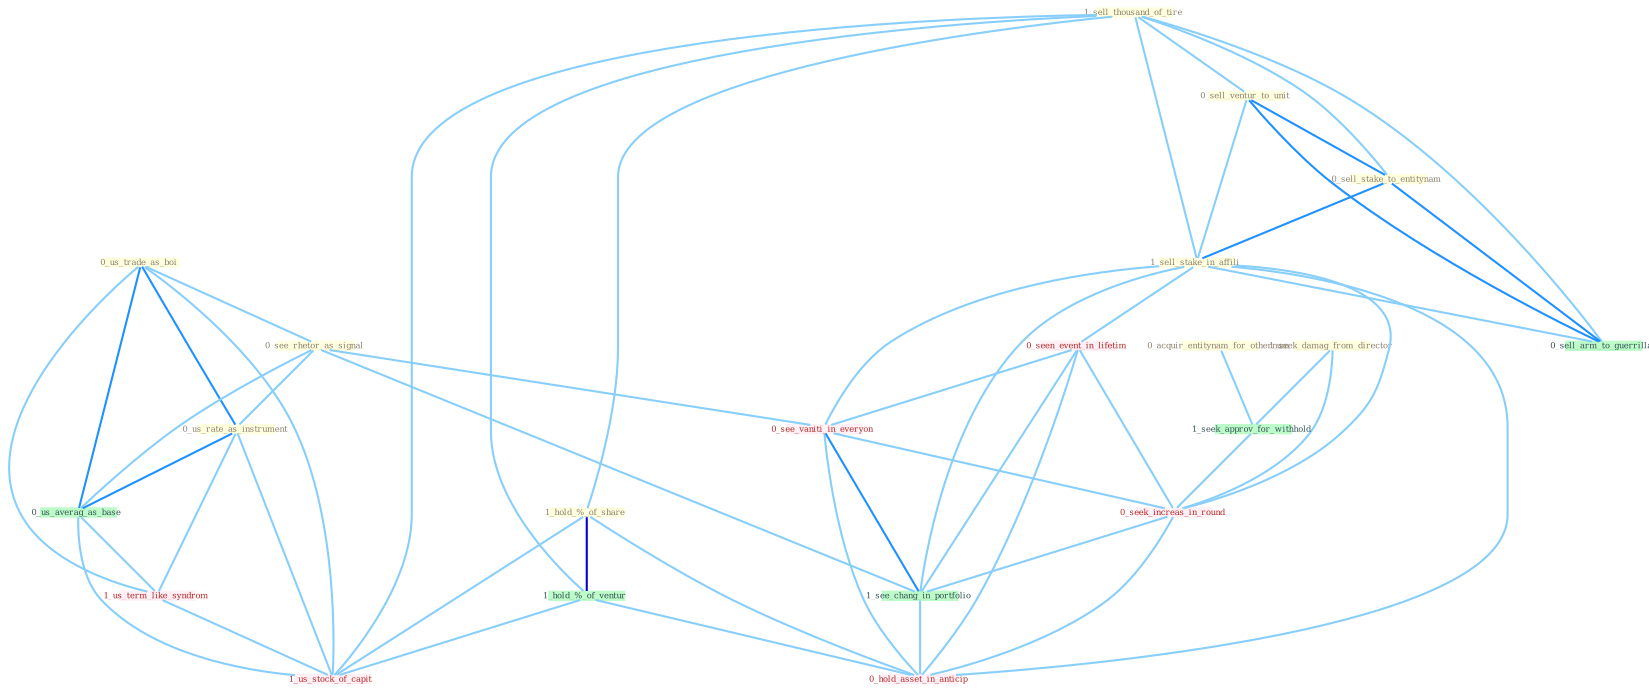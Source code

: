 Graph G{ 
    node
    [shape=polygon,style=filled,width=.5,height=.06,color="#BDFCC9",fixedsize=true,fontsize=4,
    fontcolor="#2f4f4f"];
    {node
    [color="#ffffe0", fontcolor="#8b7d6b"] "1_seek_damag_from_director " "0_us_trade_as_boi " "1_sell_thousand_of_tire " "1_hold_%_of_share " "0_sell_ventur_to_unit " "0_acquir_entitynam_for_othernum " "0_see_rhetor_as_signal " "0_us_rate_as_instrument " "0_sell_stake_to_entitynam " "1_sell_stake_in_affili "}
{node [color="#fff0f5", fontcolor="#b22222"] "0_seen_event_in_lifetim " "1_us_term_like_syndrom " "0_see_vaniti_in_everyon " "0_seek_increas_in_round " "1_us_stock_of_capit " "0_hold_asset_in_anticip "}
edge [color="#B0E2FF"];

	"1_seek_damag_from_director " -- "1_seek_approv_for_withhold " [w="1", color="#87cefa" ];
	"1_seek_damag_from_director " -- "0_seek_increas_in_round " [w="1", color="#87cefa" ];
	"0_us_trade_as_boi " -- "0_see_rhetor_as_signal " [w="1", color="#87cefa" ];
	"0_us_trade_as_boi " -- "0_us_rate_as_instrument " [w="2", color="#1e90ff" , len=0.8];
	"0_us_trade_as_boi " -- "0_us_averag_as_base " [w="2", color="#1e90ff" , len=0.8];
	"0_us_trade_as_boi " -- "1_us_term_like_syndrom " [w="1", color="#87cefa" ];
	"0_us_trade_as_boi " -- "1_us_stock_of_capit " [w="1", color="#87cefa" ];
	"1_sell_thousand_of_tire " -- "1_hold_%_of_share " [w="1", color="#87cefa" ];
	"1_sell_thousand_of_tire " -- "0_sell_ventur_to_unit " [w="1", color="#87cefa" ];
	"1_sell_thousand_of_tire " -- "0_sell_stake_to_entitynam " [w="1", color="#87cefa" ];
	"1_sell_thousand_of_tire " -- "1_sell_stake_in_affili " [w="1", color="#87cefa" ];
	"1_sell_thousand_of_tire " -- "1_hold_%_of_ventur " [w="1", color="#87cefa" ];
	"1_sell_thousand_of_tire " -- "0_sell_arm_to_guerrilla " [w="1", color="#87cefa" ];
	"1_sell_thousand_of_tire " -- "1_us_stock_of_capit " [w="1", color="#87cefa" ];
	"1_hold_%_of_share " -- "1_hold_%_of_ventur " [w="3", color="#0000cd" , len=0.6];
	"1_hold_%_of_share " -- "1_us_stock_of_capit " [w="1", color="#87cefa" ];
	"1_hold_%_of_share " -- "0_hold_asset_in_anticip " [w="1", color="#87cefa" ];
	"0_sell_ventur_to_unit " -- "0_sell_stake_to_entitynam " [w="2", color="#1e90ff" , len=0.8];
	"0_sell_ventur_to_unit " -- "1_sell_stake_in_affili " [w="1", color="#87cefa" ];
	"0_sell_ventur_to_unit " -- "0_sell_arm_to_guerrilla " [w="2", color="#1e90ff" , len=0.8];
	"0_acquir_entitynam_for_othernum " -- "1_seek_approv_for_withhold " [w="1", color="#87cefa" ];
	"0_see_rhetor_as_signal " -- "0_us_rate_as_instrument " [w="1", color="#87cefa" ];
	"0_see_rhetor_as_signal " -- "0_us_averag_as_base " [w="1", color="#87cefa" ];
	"0_see_rhetor_as_signal " -- "0_see_vaniti_in_everyon " [w="1", color="#87cefa" ];
	"0_see_rhetor_as_signal " -- "1_see_chang_in_portfolio " [w="1", color="#87cefa" ];
	"0_us_rate_as_instrument " -- "0_us_averag_as_base " [w="2", color="#1e90ff" , len=0.8];
	"0_us_rate_as_instrument " -- "1_us_term_like_syndrom " [w="1", color="#87cefa" ];
	"0_us_rate_as_instrument " -- "1_us_stock_of_capit " [w="1", color="#87cefa" ];
	"0_sell_stake_to_entitynam " -- "1_sell_stake_in_affili " [w="2", color="#1e90ff" , len=0.8];
	"0_sell_stake_to_entitynam " -- "0_sell_arm_to_guerrilla " [w="2", color="#1e90ff" , len=0.8];
	"1_sell_stake_in_affili " -- "0_seen_event_in_lifetim " [w="1", color="#87cefa" ];
	"1_sell_stake_in_affili " -- "0_see_vaniti_in_everyon " [w="1", color="#87cefa" ];
	"1_sell_stake_in_affili " -- "0_sell_arm_to_guerrilla " [w="1", color="#87cefa" ];
	"1_sell_stake_in_affili " -- "0_seek_increas_in_round " [w="1", color="#87cefa" ];
	"1_sell_stake_in_affili " -- "1_see_chang_in_portfolio " [w="1", color="#87cefa" ];
	"1_sell_stake_in_affili " -- "0_hold_asset_in_anticip " [w="1", color="#87cefa" ];
	"0_seen_event_in_lifetim " -- "0_see_vaniti_in_everyon " [w="1", color="#87cefa" ];
	"0_seen_event_in_lifetim " -- "0_seek_increas_in_round " [w="1", color="#87cefa" ];
	"0_seen_event_in_lifetim " -- "1_see_chang_in_portfolio " [w="1", color="#87cefa" ];
	"0_seen_event_in_lifetim " -- "0_hold_asset_in_anticip " [w="1", color="#87cefa" ];
	"0_us_averag_as_base " -- "1_us_term_like_syndrom " [w="1", color="#87cefa" ];
	"0_us_averag_as_base " -- "1_us_stock_of_capit " [w="1", color="#87cefa" ];
	"1_us_term_like_syndrom " -- "1_us_stock_of_capit " [w="1", color="#87cefa" ];
	"1_seek_approv_for_withhold " -- "0_seek_increas_in_round " [w="1", color="#87cefa" ];
	"1_hold_%_of_ventur " -- "1_us_stock_of_capit " [w="1", color="#87cefa" ];
	"1_hold_%_of_ventur " -- "0_hold_asset_in_anticip " [w="1", color="#87cefa" ];
	"0_see_vaniti_in_everyon " -- "0_seek_increas_in_round " [w="1", color="#87cefa" ];
	"0_see_vaniti_in_everyon " -- "1_see_chang_in_portfolio " [w="2", color="#1e90ff" , len=0.8];
	"0_see_vaniti_in_everyon " -- "0_hold_asset_in_anticip " [w="1", color="#87cefa" ];
	"0_seek_increas_in_round " -- "1_see_chang_in_portfolio " [w="1", color="#87cefa" ];
	"0_seek_increas_in_round " -- "0_hold_asset_in_anticip " [w="1", color="#87cefa" ];
	"1_see_chang_in_portfolio " -- "0_hold_asset_in_anticip " [w="1", color="#87cefa" ];
}